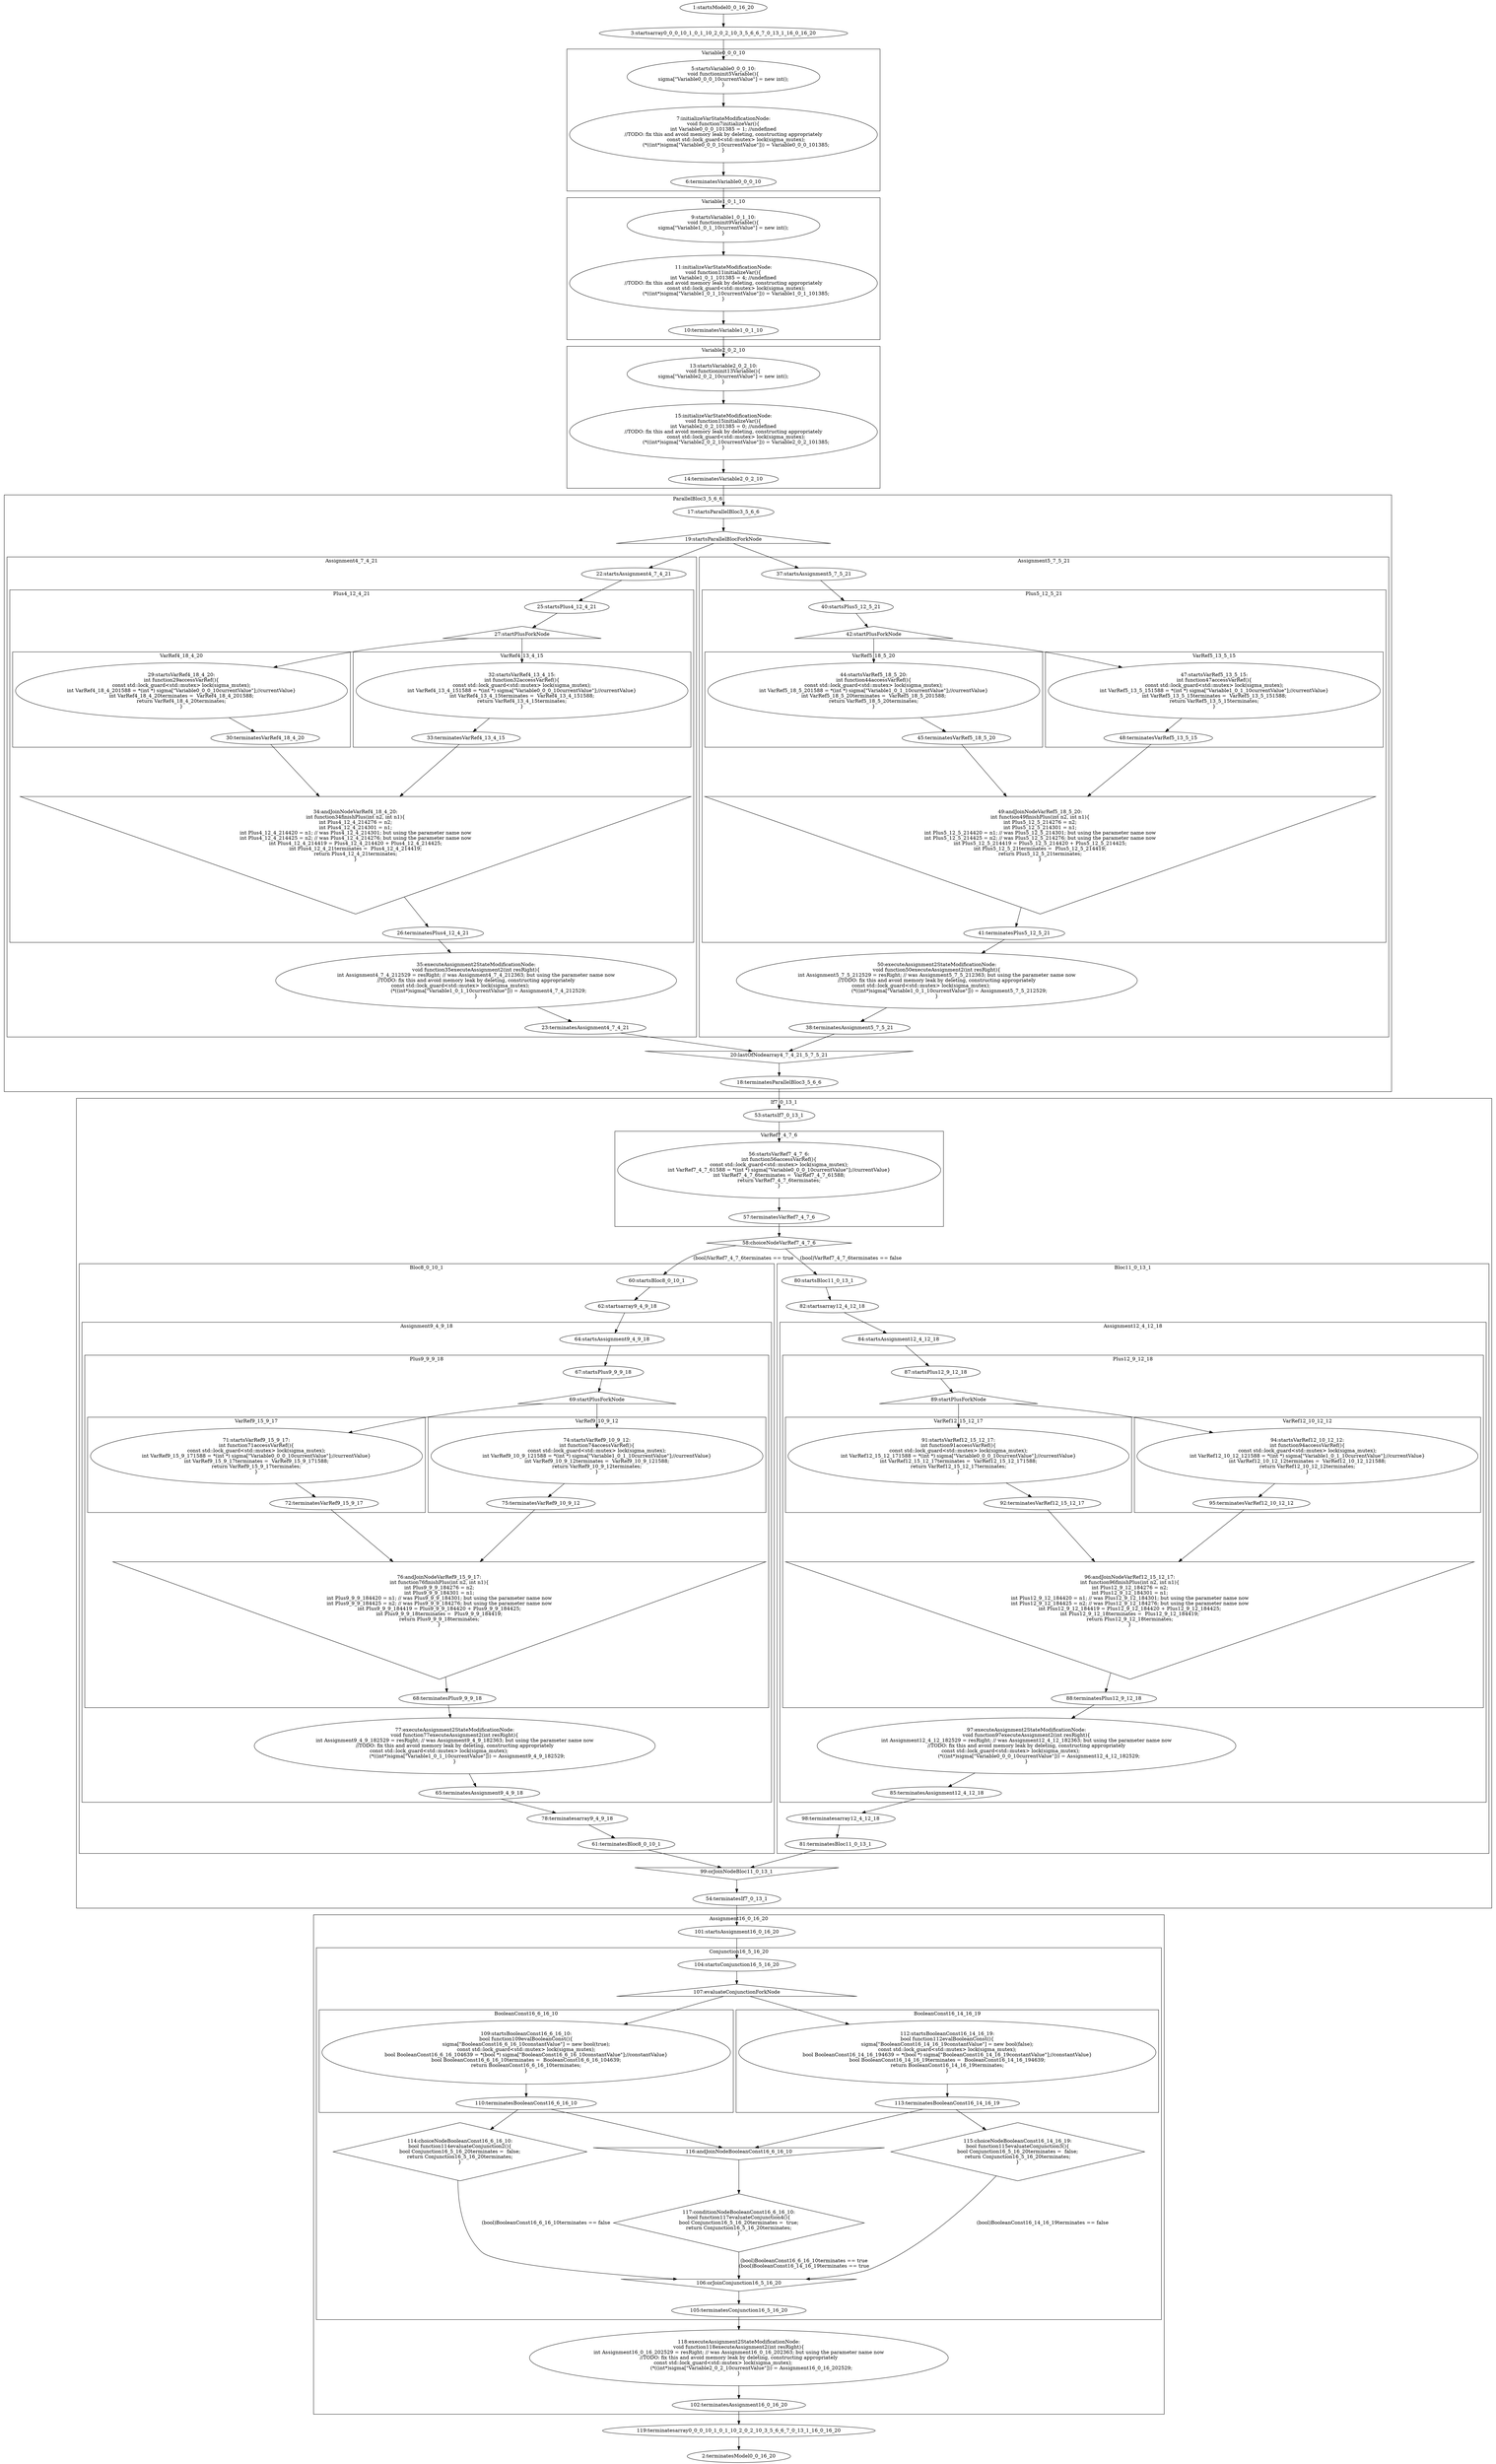 digraph G {
subgraph cluster_4 {
label = "Variable0_0_0_10";
  "5" [label="5:startsVariable0_0_0_10:
void functioninit5Variable(){
sigma[\"Variable0_0_0_10currentValue\"] = new int();
}" shape="ellipse"];
  "6" [label="6:terminatesVariable0_0_0_10" shape="ellipse"];
  "7" [label="7:initializeVarStateModificationNode:
void function7initializeVar(){
int Variable0_0_0_101385 = 1; //undefined
//TODO: fix this and avoid memory leak by deleting, constructing appropriately
                const std::lock_guard<std::mutex> lock(sigma_mutex);
                (*((int*)sigma[\"Variable0_0_0_10currentValue\"])) = Variable0_0_0_101385;
}" shape="ellipse"];
}
subgraph cluster_8 {
label = "Variable1_0_1_10";
  "9" [label="9:startsVariable1_0_1_10:
void functioninit9Variable(){
sigma[\"Variable1_0_1_10currentValue\"] = new int();
}" shape="ellipse"];
  "10" [label="10:terminatesVariable1_0_1_10" shape="ellipse"];
  "11" [label="11:initializeVarStateModificationNode:
void function11initializeVar(){
int Variable1_0_1_101385 = 4; //undefined
//TODO: fix this and avoid memory leak by deleting, constructing appropriately
                const std::lock_guard<std::mutex> lock(sigma_mutex);
                (*((int*)sigma[\"Variable1_0_1_10currentValue\"])) = Variable1_0_1_101385;
}" shape="ellipse"];
}
subgraph cluster_12 {
label = "Variable2_0_2_10";
  "13" [label="13:startsVariable2_0_2_10:
void functioninit13Variable(){
sigma[\"Variable2_0_2_10currentValue\"] = new int();
}" shape="ellipse"];
  "14" [label="14:terminatesVariable2_0_2_10" shape="ellipse"];
  "15" [label="15:initializeVarStateModificationNode:
void function15initializeVar(){
int Variable2_0_2_101385 = 0; //undefined
//TODO: fix this and avoid memory leak by deleting, constructing appropriately
                const std::lock_guard<std::mutex> lock(sigma_mutex);
                (*((int*)sigma[\"Variable2_0_2_10currentValue\"])) = Variable2_0_2_101385;
}" shape="ellipse"];
}
subgraph cluster_16 {
label = "ParallelBloc3_5_6_6";
  "17" [label="17:startsParallelBloc3_5_6_6" shape="ellipse"];
  "18" [label="18:terminatesParallelBloc3_5_6_6" shape="ellipse"];
  "19" [label="19:startsParallelBlocForkNode" shape="triangle"];
  "20" [label="20:lastOfNodearray4_7_4_21_5_7_5_21" shape="invtriangle"];
subgraph cluster_21 {
label = "Assignment4_7_4_21";
  "22" [label="22:startsAssignment4_7_4_21" shape="ellipse"];
  "23" [label="23:terminatesAssignment4_7_4_21" shape="ellipse"];
  "35" [label="35:executeAssignment2StateModificationNode:
void function35executeAssignment2(int resRight){
int Assignment4_7_4_212529 = resRight; // was Assignment4_7_4_212363; but using the parameter name now
//TODO: fix this and avoid memory leak by deleting, constructing appropriately
                const std::lock_guard<std::mutex> lock(sigma_mutex);                                    
                (*((int*)sigma[\"Variable1_0_1_10currentValue\"])) = Assignment4_7_4_212529;
}" shape="ellipse"];
subgraph cluster_24 {
label = "Plus4_12_4_21";
  "25" [label="25:startsPlus4_12_4_21" shape="ellipse"];
  "26" [label="26:terminatesPlus4_12_4_21" shape="ellipse"];
  "27" [label="27:startPlusForkNode" shape="triangle"];
  "34" [label="34:andJoinNodeVarRef4_18_4_20:
int function34finishPlus(int n2, int n1){
int Plus4_12_4_214276 = n2;
int Plus4_12_4_214301 = n1;
int Plus4_12_4_214420 = n1; // was Plus4_12_4_214301; but using the parameter name now
int Plus4_12_4_214425 = n2; // was Plus4_12_4_214276; but using the parameter name now
int Plus4_12_4_214419 = Plus4_12_4_214420 + Plus4_12_4_214425;
int Plus4_12_4_21terminates =  Plus4_12_4_214419;
return Plus4_12_4_21terminates;
}" shape="invtriangle"];
subgraph cluster_28 {
label = "VarRef4_18_4_20";
  "29" [label="29:startsVarRef4_18_4_20:
int function29accessVarRef(){
const std::lock_guard<std::mutex> lock(sigma_mutex);
int VarRef4_18_4_201588 = *(int *) sigma[\"Variable0_0_0_10currentValue\"];//currentValue}
int VarRef4_18_4_20terminates =  VarRef4_18_4_201588;
return VarRef4_18_4_20terminates;
}" shape="ellipse"];
  "30" [label="30:terminatesVarRef4_18_4_20" shape="ellipse"];
}
subgraph cluster_31 {
label = "VarRef4_13_4_15";
  "32" [label="32:startsVarRef4_13_4_15:
int function32accessVarRef(){
const std::lock_guard<std::mutex> lock(sigma_mutex);
int VarRef4_13_4_151588 = *(int *) sigma[\"Variable0_0_0_10currentValue\"];//currentValue}
int VarRef4_13_4_15terminates =  VarRef4_13_4_151588;
return VarRef4_13_4_15terminates;
}" shape="ellipse"];
  "33" [label="33:terminatesVarRef4_13_4_15" shape="ellipse"];
}
}
}
subgraph cluster_36 {
label = "Assignment5_7_5_21";
  "37" [label="37:startsAssignment5_7_5_21" shape="ellipse"];
  "38" [label="38:terminatesAssignment5_7_5_21" shape="ellipse"];
  "50" [label="50:executeAssignment2StateModificationNode:
void function50executeAssignment2(int resRight){
int Assignment5_7_5_212529 = resRight; // was Assignment5_7_5_212363; but using the parameter name now
//TODO: fix this and avoid memory leak by deleting, constructing appropriately
                const std::lock_guard<std::mutex> lock(sigma_mutex);                                    
                (*((int*)sigma[\"Variable1_0_1_10currentValue\"])) = Assignment5_7_5_212529;
}" shape="ellipse"];
subgraph cluster_39 {
label = "Plus5_12_5_21";
  "40" [label="40:startsPlus5_12_5_21" shape="ellipse"];
  "41" [label="41:terminatesPlus5_12_5_21" shape="ellipse"];
  "42" [label="42:startPlusForkNode" shape="triangle"];
  "49" [label="49:andJoinNodeVarRef5_18_5_20:
int function49finishPlus(int n2, int n1){
int Plus5_12_5_214276 = n2;
int Plus5_12_5_214301 = n1;
int Plus5_12_5_214420 = n1; // was Plus5_12_5_214301; but using the parameter name now
int Plus5_12_5_214425 = n2; // was Plus5_12_5_214276; but using the parameter name now
int Plus5_12_5_214419 = Plus5_12_5_214420 + Plus5_12_5_214425;
int Plus5_12_5_21terminates =  Plus5_12_5_214419;
return Plus5_12_5_21terminates;
}" shape="invtriangle"];
subgraph cluster_43 {
label = "VarRef5_18_5_20";
  "44" [label="44:startsVarRef5_18_5_20:
int function44accessVarRef(){
const std::lock_guard<std::mutex> lock(sigma_mutex);
int VarRef5_18_5_201588 = *(int *) sigma[\"Variable1_0_1_10currentValue\"];//currentValue}
int VarRef5_18_5_20terminates =  VarRef5_18_5_201588;
return VarRef5_18_5_20terminates;
}" shape="ellipse"];
  "45" [label="45:terminatesVarRef5_18_5_20" shape="ellipse"];
}
subgraph cluster_46 {
label = "VarRef5_13_5_15";
  "47" [label="47:startsVarRef5_13_5_15:
int function47accessVarRef(){
const std::lock_guard<std::mutex> lock(sigma_mutex);
int VarRef5_13_5_151588 = *(int *) sigma[\"Variable1_0_1_10currentValue\"];//currentValue}
int VarRef5_13_5_15terminates =  VarRef5_13_5_151588;
return VarRef5_13_5_15terminates;
}" shape="ellipse"];
  "48" [label="48:terminatesVarRef5_13_5_15" shape="ellipse"];
}
}
}
}
subgraph cluster_52 {
label = "If7_0_13_1";
  "53" [label="53:startsIf7_0_13_1" shape="ellipse"];
  "54" [label="54:terminatesIf7_0_13_1" shape="ellipse"];
  "58" [label="58:choiceNodeVarRef7_4_7_6" shape="diamond"];
  "99" [label="99:orJoinNodeBloc11_0_13_1" shape="invtriangle"];
subgraph cluster_55 {
label = "VarRef7_4_7_6";
  "56" [label="56:startsVarRef7_4_7_6:
int function56accessVarRef(){
const std::lock_guard<std::mutex> lock(sigma_mutex);
int VarRef7_4_7_61588 = *(int *) sigma[\"Variable0_0_0_10currentValue\"];//currentValue}
int VarRef7_4_7_6terminates =  VarRef7_4_7_61588;
return VarRef7_4_7_6terminates;
}" shape="ellipse"];
  "57" [label="57:terminatesVarRef7_4_7_6" shape="ellipse"];
}
subgraph cluster_59 {
label = "Bloc8_0_10_1";
  "60" [label="60:startsBloc8_0_10_1" shape="ellipse"];
  "61" [label="61:terminatesBloc8_0_10_1" shape="ellipse"];
  "62" [label="62:startsarray9_4_9_18" shape="ellipse"];
  "78" [label="78:terminatesarray9_4_9_18" shape="ellipse"];
subgraph cluster_63 {
label = "Assignment9_4_9_18";
  "64" [label="64:startsAssignment9_4_9_18" shape="ellipse"];
  "65" [label="65:terminatesAssignment9_4_9_18" shape="ellipse"];
  "77" [label="77:executeAssignment2StateModificationNode:
void function77executeAssignment2(int resRight){
int Assignment9_4_9_182529 = resRight; // was Assignment9_4_9_182363; but using the parameter name now
//TODO: fix this and avoid memory leak by deleting, constructing appropriately
                const std::lock_guard<std::mutex> lock(sigma_mutex);                                    
                (*((int*)sigma[\"Variable1_0_1_10currentValue\"])) = Assignment9_4_9_182529;
}" shape="ellipse"];
subgraph cluster_66 {
label = "Plus9_9_9_18";
  "67" [label="67:startsPlus9_9_9_18" shape="ellipse"];
  "68" [label="68:terminatesPlus9_9_9_18" shape="ellipse"];
  "69" [label="69:startPlusForkNode" shape="triangle"];
  "76" [label="76:andJoinNodeVarRef9_15_9_17:
int function76finishPlus(int n2, int n1){
int Plus9_9_9_184276 = n2;
int Plus9_9_9_184301 = n1;
int Plus9_9_9_184420 = n1; // was Plus9_9_9_184301; but using the parameter name now
int Plus9_9_9_184425 = n2; // was Plus9_9_9_184276; but using the parameter name now
int Plus9_9_9_184419 = Plus9_9_9_184420 + Plus9_9_9_184425;
int Plus9_9_9_18terminates =  Plus9_9_9_184419;
return Plus9_9_9_18terminates;
}" shape="invtriangle"];
subgraph cluster_70 {
label = "VarRef9_15_9_17";
  "71" [label="71:startsVarRef9_15_9_17:
int function71accessVarRef(){
const std::lock_guard<std::mutex> lock(sigma_mutex);
int VarRef9_15_9_171588 = *(int *) sigma[\"Variable0_0_0_10currentValue\"];//currentValue}
int VarRef9_15_9_17terminates =  VarRef9_15_9_171588;
return VarRef9_15_9_17terminates;
}" shape="ellipse"];
  "72" [label="72:terminatesVarRef9_15_9_17" shape="ellipse"];
}
subgraph cluster_73 {
label = "VarRef9_10_9_12";
  "74" [label="74:startsVarRef9_10_9_12:
int function74accessVarRef(){
const std::lock_guard<std::mutex> lock(sigma_mutex);
int VarRef9_10_9_121588 = *(int *) sigma[\"Variable1_0_1_10currentValue\"];//currentValue}
int VarRef9_10_9_12terminates =  VarRef9_10_9_121588;
return VarRef9_10_9_12terminates;
}" shape="ellipse"];
  "75" [label="75:terminatesVarRef9_10_9_12" shape="ellipse"];
}
}
}
}
subgraph cluster_79 {
label = "Bloc11_0_13_1";
  "80" [label="80:startsBloc11_0_13_1" shape="ellipse"];
  "81" [label="81:terminatesBloc11_0_13_1" shape="ellipse"];
  "82" [label="82:startsarray12_4_12_18" shape="ellipse"];
  "98" [label="98:terminatesarray12_4_12_18" shape="ellipse"];
subgraph cluster_83 {
label = "Assignment12_4_12_18";
  "84" [label="84:startsAssignment12_4_12_18" shape="ellipse"];
  "85" [label="85:terminatesAssignment12_4_12_18" shape="ellipse"];
  "97" [label="97:executeAssignment2StateModificationNode:
void function97executeAssignment2(int resRight){
int Assignment12_4_12_182529 = resRight; // was Assignment12_4_12_182363; but using the parameter name now
//TODO: fix this and avoid memory leak by deleting, constructing appropriately
                const std::lock_guard<std::mutex> lock(sigma_mutex);                                    
                (*((int*)sigma[\"Variable0_0_0_10currentValue\"])) = Assignment12_4_12_182529;
}" shape="ellipse"];
subgraph cluster_86 {
label = "Plus12_9_12_18";
  "87" [label="87:startsPlus12_9_12_18" shape="ellipse"];
  "88" [label="88:terminatesPlus12_9_12_18" shape="ellipse"];
  "89" [label="89:startPlusForkNode" shape="triangle"];
  "96" [label="96:andJoinNodeVarRef12_15_12_17:
int function96finishPlus(int n2, int n1){
int Plus12_9_12_184276 = n2;
int Plus12_9_12_184301 = n1;
int Plus12_9_12_184420 = n1; // was Plus12_9_12_184301; but using the parameter name now
int Plus12_9_12_184425 = n2; // was Plus12_9_12_184276; but using the parameter name now
int Plus12_9_12_184419 = Plus12_9_12_184420 + Plus12_9_12_184425;
int Plus12_9_12_18terminates =  Plus12_9_12_184419;
return Plus12_9_12_18terminates;
}" shape="invtriangle"];
subgraph cluster_90 {
label = "VarRef12_15_12_17";
  "91" [label="91:startsVarRef12_15_12_17:
int function91accessVarRef(){
const std::lock_guard<std::mutex> lock(sigma_mutex);
int VarRef12_15_12_171588 = *(int *) sigma[\"Variable0_0_0_10currentValue\"];//currentValue}
int VarRef12_15_12_17terminates =  VarRef12_15_12_171588;
return VarRef12_15_12_17terminates;
}" shape="ellipse"];
  "92" [label="92:terminatesVarRef12_15_12_17" shape="ellipse"];
}
subgraph cluster_93 {
label = "VarRef12_10_12_12";
  "94" [label="94:startsVarRef12_10_12_12:
int function94accessVarRef(){
const std::lock_guard<std::mutex> lock(sigma_mutex);
int VarRef12_10_12_121588 = *(int *) sigma[\"Variable1_0_1_10currentValue\"];//currentValue}
int VarRef12_10_12_12terminates =  VarRef12_10_12_121588;
return VarRef12_10_12_12terminates;
}" shape="ellipse"];
  "95" [label="95:terminatesVarRef12_10_12_12" shape="ellipse"];
}
}
}
}
}
subgraph cluster_100 {
label = "Assignment16_0_16_20";
  "101" [label="101:startsAssignment16_0_16_20" shape="ellipse"];
  "102" [label="102:terminatesAssignment16_0_16_20" shape="ellipse"];
  "118" [label="118:executeAssignment2StateModificationNode:
void function118executeAssignment2(int resRight){
int Assignment16_0_16_202529 = resRight; // was Assignment16_0_16_202363; but using the parameter name now
//TODO: fix this and avoid memory leak by deleting, constructing appropriately
                const std::lock_guard<std::mutex> lock(sigma_mutex);                                    
                (*((int*)sigma[\"Variable2_0_2_10currentValue\"])) = Assignment16_0_16_202529;
}" shape="ellipse"];
subgraph cluster_103 {
label = "Conjunction16_5_16_20";
  "104" [label="104:startsConjunction16_5_16_20" shape="ellipse"];
  "105" [label="105:terminatesConjunction16_5_16_20" shape="ellipse"];
  "106" [label="106:orJoinConjunction16_5_16_20" shape="invtriangle"];
  "107" [label="107:evaluateConjunctionForkNode" shape="triangle"];
  "114" [label="114:choiceNodeBooleanConst16_6_16_10:
bool function114evaluateConjunction2(){
bool Conjunction16_5_16_20terminates =  false;
return Conjunction16_5_16_20terminates;
}" shape="diamond"];
  "115" [label="115:choiceNodeBooleanConst16_14_16_19:
bool function115evaluateConjunction3(){
bool Conjunction16_5_16_20terminates =  false;
return Conjunction16_5_16_20terminates;
}" shape="diamond"];
  "116" [label="116:andJoinNodeBooleanConst16_6_16_10" shape="invtriangle"];
  "117" [label="117:conditionNodeBooleanConst16_6_16_10:
bool function117evaluateConjunction4(){
bool Conjunction16_5_16_20terminates =  true;
return Conjunction16_5_16_20terminates;
}" shape="diamond"];
subgraph cluster_108 {
label = "BooleanConst16_6_16_10";
  "109" [label="109:startsBooleanConst16_6_16_10:
bool function109evalBooleanConst(){
sigma[\"BooleanConst16_6_16_10constantValue\"] = new bool(true);
const std::lock_guard<std::mutex> lock(sigma_mutex);
bool BooleanConst16_6_16_104639 = *(bool *) sigma[\"BooleanConst16_6_16_10constantValue\"];//constantValue}
bool BooleanConst16_6_16_10terminates =  BooleanConst16_6_16_104639;
return BooleanConst16_6_16_10terminates;
}" shape="ellipse"];
  "110" [label="110:terminatesBooleanConst16_6_16_10" shape="ellipse"];
}
subgraph cluster_111 {
label = "BooleanConst16_14_16_19";
  "112" [label="112:startsBooleanConst16_14_16_19:
bool function112evalBooleanConst(){
sigma[\"BooleanConst16_14_16_19constantValue\"] = new bool(false);
const std::lock_guard<std::mutex> lock(sigma_mutex);
bool BooleanConst16_14_16_194639 = *(bool *) sigma[\"BooleanConst16_14_16_19constantValue\"];//constantValue}
bool BooleanConst16_14_16_19terminates =  BooleanConst16_14_16_194639;
return BooleanConst16_14_16_19terminates;
}" shape="ellipse"];
  "113" [label="113:terminatesBooleanConst16_14_16_19" shape="ellipse"];
}
}
}
  "1" [label="1:startsModel0_0_16_20" shape="ellipse"];
  "2" [label="2:terminatesModel0_0_16_20" shape="ellipse"];
  "3" [label="3:startsarray0_0_0_10_1_0_1_10_2_0_2_10_3_5_6_6_7_0_13_1_16_0_16_20" shape="ellipse"];
  "119" [label="119:terminatesarray0_0_0_10_1_0_1_10_2_0_2_10_3_5_6_6_7_0_13_1_16_0_16_20" shape="ellipse"];
  "5" -> "7" [label=""];
  "7" -> "6" [label=""];
  "9" -> "11" [label=""];
  "11" -> "10" [label=""];
  "13" -> "15" [label=""];
  "15" -> "14" [label=""];
  "29" -> "30" [label=""];
  "32" -> "33" [label=""];
  "25" -> "27" [label=""];
  "27" -> "29" [label=""];
  "27" -> "32" [label=""];
  "30" -> "34" [label=""];
  "33" -> "34" [label=""];
  "34" -> "26" [label=""];
  "22" -> "25" [label=""];
  "26" -> "35" [label=""];
  "35" -> "23" [label=""];
  "44" -> "45" [label=""];
  "47" -> "48" [label=""];
  "40" -> "42" [label=""];
  "42" -> "44" [label=""];
  "42" -> "47" [label=""];
  "45" -> "49" [label=""];
  "48" -> "49" [label=""];
  "49" -> "41" [label=""];
  "37" -> "40" [label=""];
  "41" -> "50" [label=""];
  "50" -> "38" [label=""];
  "17" -> "19" [label=""];
  "19" -> "22" [label=""];
  "23" -> "20" [label=""];
  "19" -> "37" [label=""];
  "38" -> "20" [label=""];
  "20" -> "18" [label=""];
  "56" -> "57" [label=""];
  "71" -> "72" [label=""];
  "74" -> "75" [label=""];
  "67" -> "69" [label=""];
  "69" -> "71" [label=""];
  "69" -> "74" [label=""];
  "72" -> "76" [label=""];
  "75" -> "76" [label=""];
  "76" -> "68" [label=""];
  "64" -> "67" [label=""];
  "68" -> "77" [label=""];
  "77" -> "65" [label=""];
  "60" -> "62" [label=""];
  "62" -> "64" [label=""];
  "65" -> "78" [label=""];
  "78" -> "61" [label=""];
  "91" -> "92" [label=""];
  "94" -> "95" [label=""];
  "87" -> "89" [label=""];
  "89" -> "91" [label=""];
  "89" -> "94" [label=""];
  "92" -> "96" [label=""];
  "95" -> "96" [label=""];
  "96" -> "88" [label=""];
  "84" -> "87" [label=""];
  "88" -> "97" [label=""];
  "97" -> "85" [label=""];
  "80" -> "82" [label=""];
  "82" -> "84" [label=""];
  "85" -> "98" [label=""];
  "98" -> "81" [label=""];
  "53" -> "56" [label=""];
  "57" -> "58" [label=""];
  "58" -> "60" [label="(bool)VarRef7_4_7_6terminates == true"];
  "58" -> "80" [label="(bool)VarRef7_4_7_6terminates == false"];
  "81" -> "99" [label=""];
  "61" -> "99" [label=""];
  "99" -> "54" [label=""];
  "109" -> "110" [label=""];
  "112" -> "113" [label=""];
  "106" -> "105" [label=""];
  "104" -> "107" [label=""];
  "107" -> "109" [label=""];
  "107" -> "112" [label=""];
  "110" -> "114" [label=""];
  "114" -> "106" [label="(bool)BooleanConst16_6_16_10terminates == false"];
  "113" -> "115" [label=""];
  "115" -> "106" [label="(bool)BooleanConst16_14_16_19terminates == false"];
  "110" -> "116" [label=""];
  "113" -> "116" [label=""];
  "116" -> "117" [label=""];
  "117" -> "106" [label="(bool)BooleanConst16_6_16_10terminates == true
(bool)BooleanConst16_14_16_19terminates == true"];
  "101" -> "104" [label=""];
  "105" -> "118" [label=""];
  "118" -> "102" [label=""];
  "1" -> "3" [label=""];
  "3" -> "5" [label=""];
  "6" -> "9" [label=""];
  "10" -> "13" [label=""];
  "14" -> "17" [label=""];
  "18" -> "53" [label=""];
  "54" -> "101" [label=""];
  "102" -> "119" [label=""];
  "119" -> "2" [label=""];
}